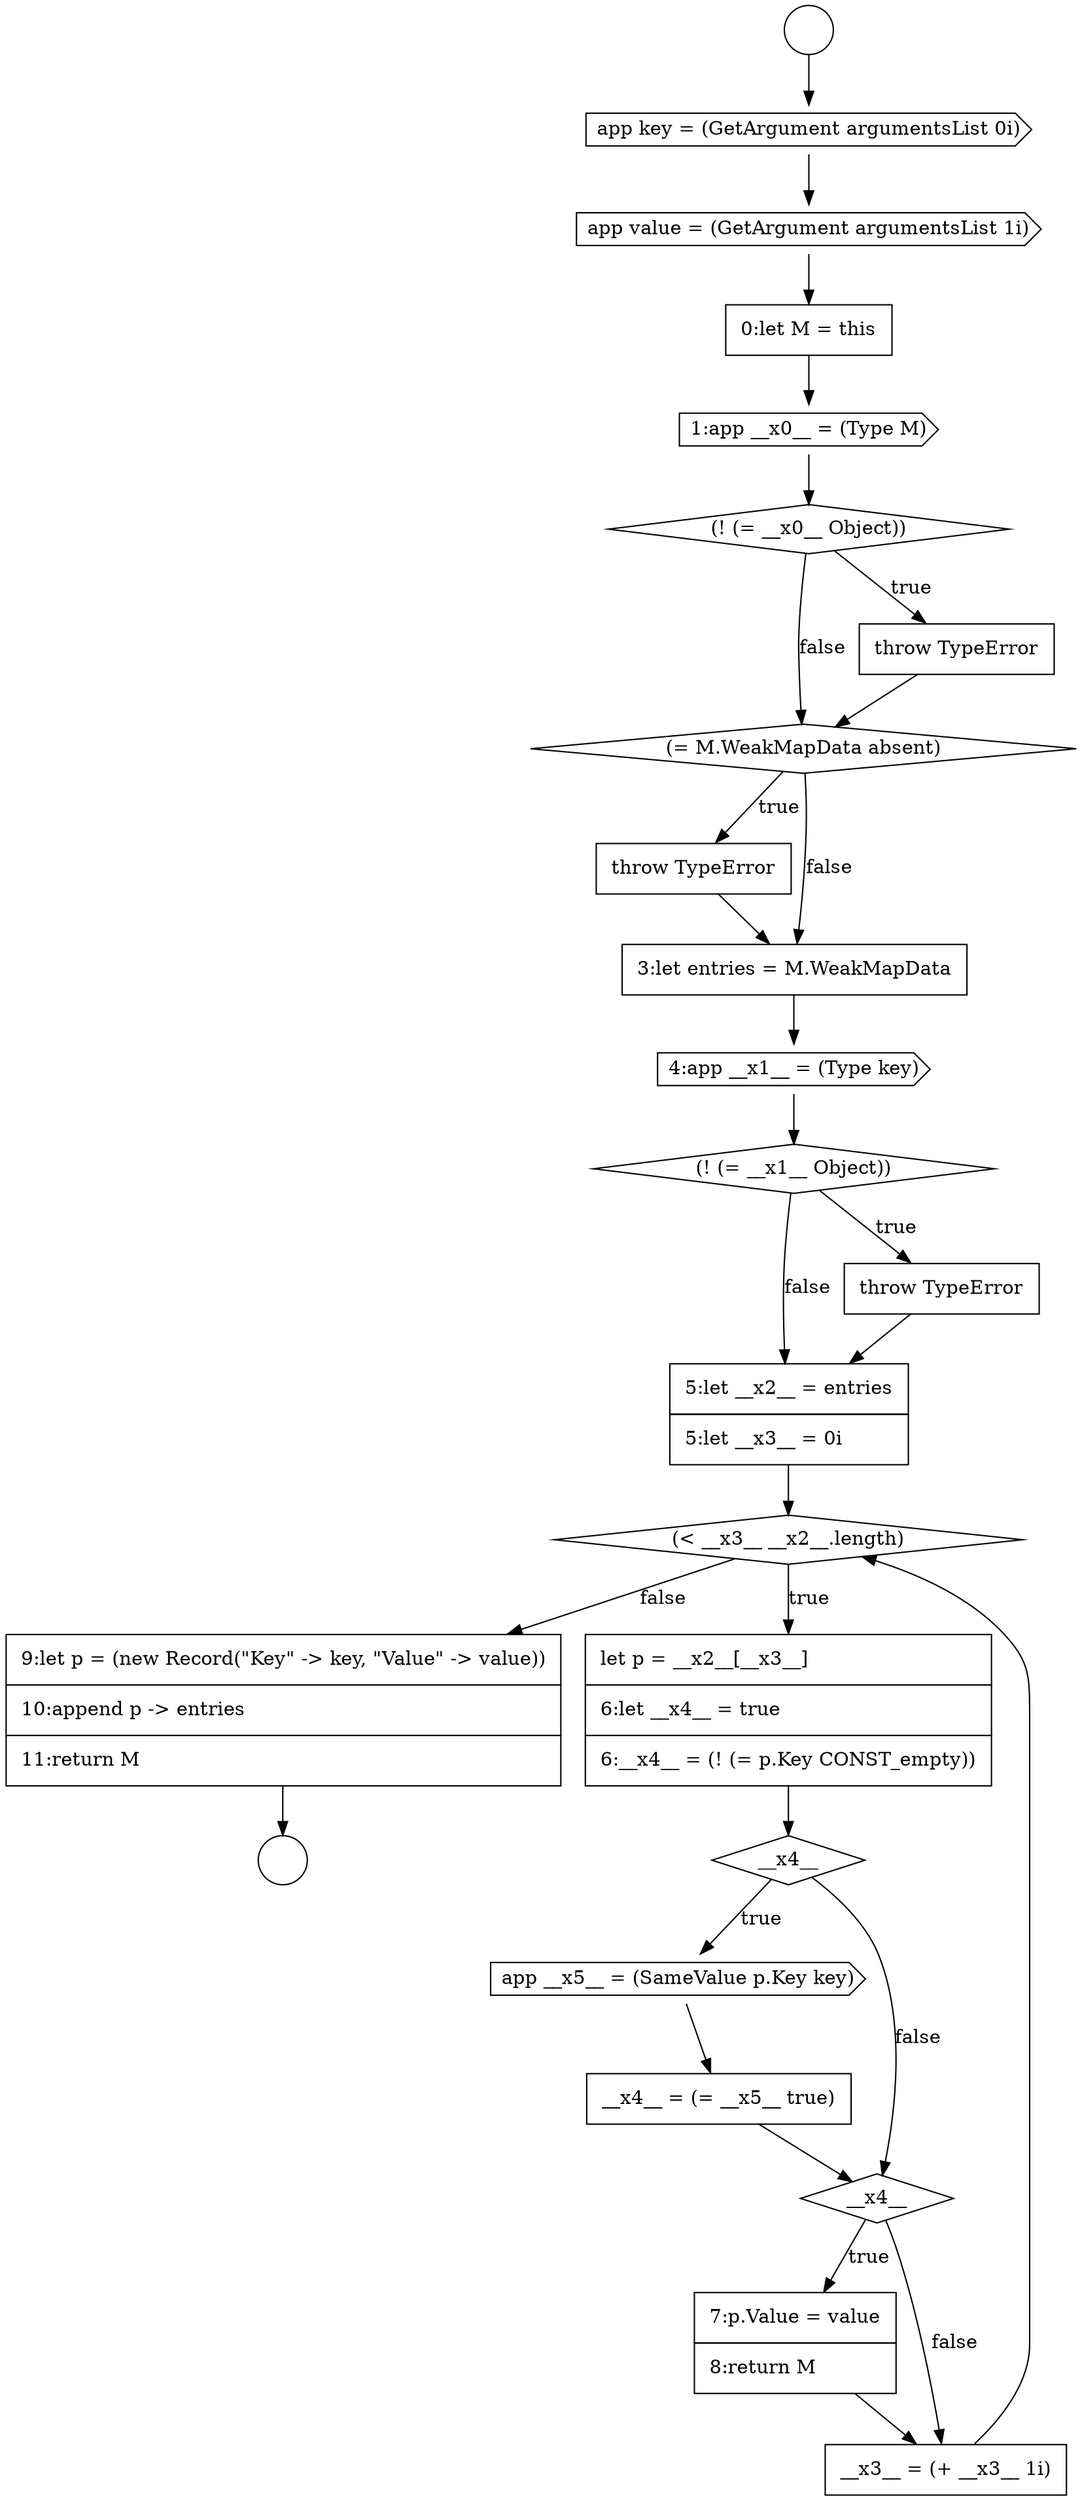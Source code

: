 digraph {
  node16480 [shape=cds, label=<<font color="black">app value = (GetArgument argumentsList 1i)</font>> color="black" fillcolor="white" style=filled]
  node16495 [shape=cds, label=<<font color="black">app __x5__ = (SameValue p.Key key)</font>> color="black" fillcolor="white" style=filled]
  node16497 [shape=diamond, label=<<font color="black">__x4__</font>> color="black" fillcolor="white" style=filled]
  node16492 [shape=diamond, label=<<font color="black">(&lt; __x3__ __x2__.length)</font>> color="black" fillcolor="white" style=filled]
  node16486 [shape=none, margin=0, label=<<font color="black">
    <table border="0" cellborder="1" cellspacing="0" cellpadding="10">
      <tr><td align="left">throw TypeError</td></tr>
    </table>
  </font>> color="black" fillcolor="white" style=filled]
  node16500 [shape=none, margin=0, label=<<font color="black">
    <table border="0" cellborder="1" cellspacing="0" cellpadding="10">
      <tr><td align="left">9:let p = (new Record(&quot;Key&quot; -&gt; key, &quot;Value&quot; -&gt; value))</td></tr>
      <tr><td align="left">10:append p -&gt; entries</td></tr>
      <tr><td align="left">11:return M</td></tr>
    </table>
  </font>> color="black" fillcolor="white" style=filled]
  node16493 [shape=none, margin=0, label=<<font color="black">
    <table border="0" cellborder="1" cellspacing="0" cellpadding="10">
      <tr><td align="left">let p = __x2__[__x3__]</td></tr>
      <tr><td align="left">6:let __x4__ = true</td></tr>
      <tr><td align="left">6:__x4__ = (! (= p.Key CONST_empty))</td></tr>
    </table>
  </font>> color="black" fillcolor="white" style=filled]
  node16489 [shape=diamond, label=<<font color="black">(! (= __x1__ Object))</font>> color="black" fillcolor="white" style=filled]
  node16485 [shape=diamond, label=<<font color="black">(= M.WeakMapData absent)</font>> color="black" fillcolor="white" style=filled]
  node16482 [shape=cds, label=<<font color="black">1:app __x0__ = (Type M)</font>> color="black" fillcolor="white" style=filled]
  node16494 [shape=diamond, label=<<font color="black">__x4__</font>> color="black" fillcolor="white" style=filled]
  node16481 [shape=none, margin=0, label=<<font color="black">
    <table border="0" cellborder="1" cellspacing="0" cellpadding="10">
      <tr><td align="left">0:let M = this</td></tr>
    </table>
  </font>> color="black" fillcolor="white" style=filled]
  node16498 [shape=none, margin=0, label=<<font color="black">
    <table border="0" cellborder="1" cellspacing="0" cellpadding="10">
      <tr><td align="left">7:p.Value = value</td></tr>
      <tr><td align="left">8:return M</td></tr>
    </table>
  </font>> color="black" fillcolor="white" style=filled]
  node16491 [shape=none, margin=0, label=<<font color="black">
    <table border="0" cellborder="1" cellspacing="0" cellpadding="10">
      <tr><td align="left">5:let __x2__ = entries</td></tr>
      <tr><td align="left">5:let __x3__ = 0i</td></tr>
    </table>
  </font>> color="black" fillcolor="white" style=filled]
  node16488 [shape=cds, label=<<font color="black">4:app __x1__ = (Type key)</font>> color="black" fillcolor="white" style=filled]
  node16487 [shape=none, margin=0, label=<<font color="black">
    <table border="0" cellborder="1" cellspacing="0" cellpadding="10">
      <tr><td align="left">3:let entries = M.WeakMapData</td></tr>
    </table>
  </font>> color="black" fillcolor="white" style=filled]
  node16484 [shape=none, margin=0, label=<<font color="black">
    <table border="0" cellborder="1" cellspacing="0" cellpadding="10">
      <tr><td align="left">throw TypeError</td></tr>
    </table>
  </font>> color="black" fillcolor="white" style=filled]
  node16496 [shape=none, margin=0, label=<<font color="black">
    <table border="0" cellborder="1" cellspacing="0" cellpadding="10">
      <tr><td align="left">__x4__ = (= __x5__ true)</td></tr>
    </table>
  </font>> color="black" fillcolor="white" style=filled]
  node16483 [shape=diamond, label=<<font color="black">(! (= __x0__ Object))</font>> color="black" fillcolor="white" style=filled]
  node16477 [shape=circle label=" " color="black" fillcolor="white" style=filled]
  node16499 [shape=none, margin=0, label=<<font color="black">
    <table border="0" cellborder="1" cellspacing="0" cellpadding="10">
      <tr><td align="left">__x3__ = (+ __x3__ 1i)</td></tr>
    </table>
  </font>> color="black" fillcolor="white" style=filled]
  node16478 [shape=circle label=" " color="black" fillcolor="white" style=filled]
  node16479 [shape=cds, label=<<font color="black">app key = (GetArgument argumentsList 0i)</font>> color="black" fillcolor="white" style=filled]
  node16490 [shape=none, margin=0, label=<<font color="black">
    <table border="0" cellborder="1" cellspacing="0" cellpadding="10">
      <tr><td align="left">throw TypeError</td></tr>
    </table>
  </font>> color="black" fillcolor="white" style=filled]
  node16487 -> node16488 [ color="black"]
  node16479 -> node16480 [ color="black"]
  node16481 -> node16482 [ color="black"]
  node16496 -> node16497 [ color="black"]
  node16494 -> node16495 [label=<<font color="black">true</font>> color="black"]
  node16494 -> node16497 [label=<<font color="black">false</font>> color="black"]
  node16499 -> node16492 [ color="black"]
  node16489 -> node16490 [label=<<font color="black">true</font>> color="black"]
  node16489 -> node16491 [label=<<font color="black">false</font>> color="black"]
  node16480 -> node16481 [ color="black"]
  node16491 -> node16492 [ color="black"]
  node16484 -> node16485 [ color="black"]
  node16497 -> node16498 [label=<<font color="black">true</font>> color="black"]
  node16497 -> node16499 [label=<<font color="black">false</font>> color="black"]
  node16500 -> node16478 [ color="black"]
  node16482 -> node16483 [ color="black"]
  node16490 -> node16491 [ color="black"]
  node16477 -> node16479 [ color="black"]
  node16493 -> node16494 [ color="black"]
  node16492 -> node16493 [label=<<font color="black">true</font>> color="black"]
  node16492 -> node16500 [label=<<font color="black">false</font>> color="black"]
  node16498 -> node16499 [ color="black"]
  node16486 -> node16487 [ color="black"]
  node16495 -> node16496 [ color="black"]
  node16485 -> node16486 [label=<<font color="black">true</font>> color="black"]
  node16485 -> node16487 [label=<<font color="black">false</font>> color="black"]
  node16488 -> node16489 [ color="black"]
  node16483 -> node16484 [label=<<font color="black">true</font>> color="black"]
  node16483 -> node16485 [label=<<font color="black">false</font>> color="black"]
}
